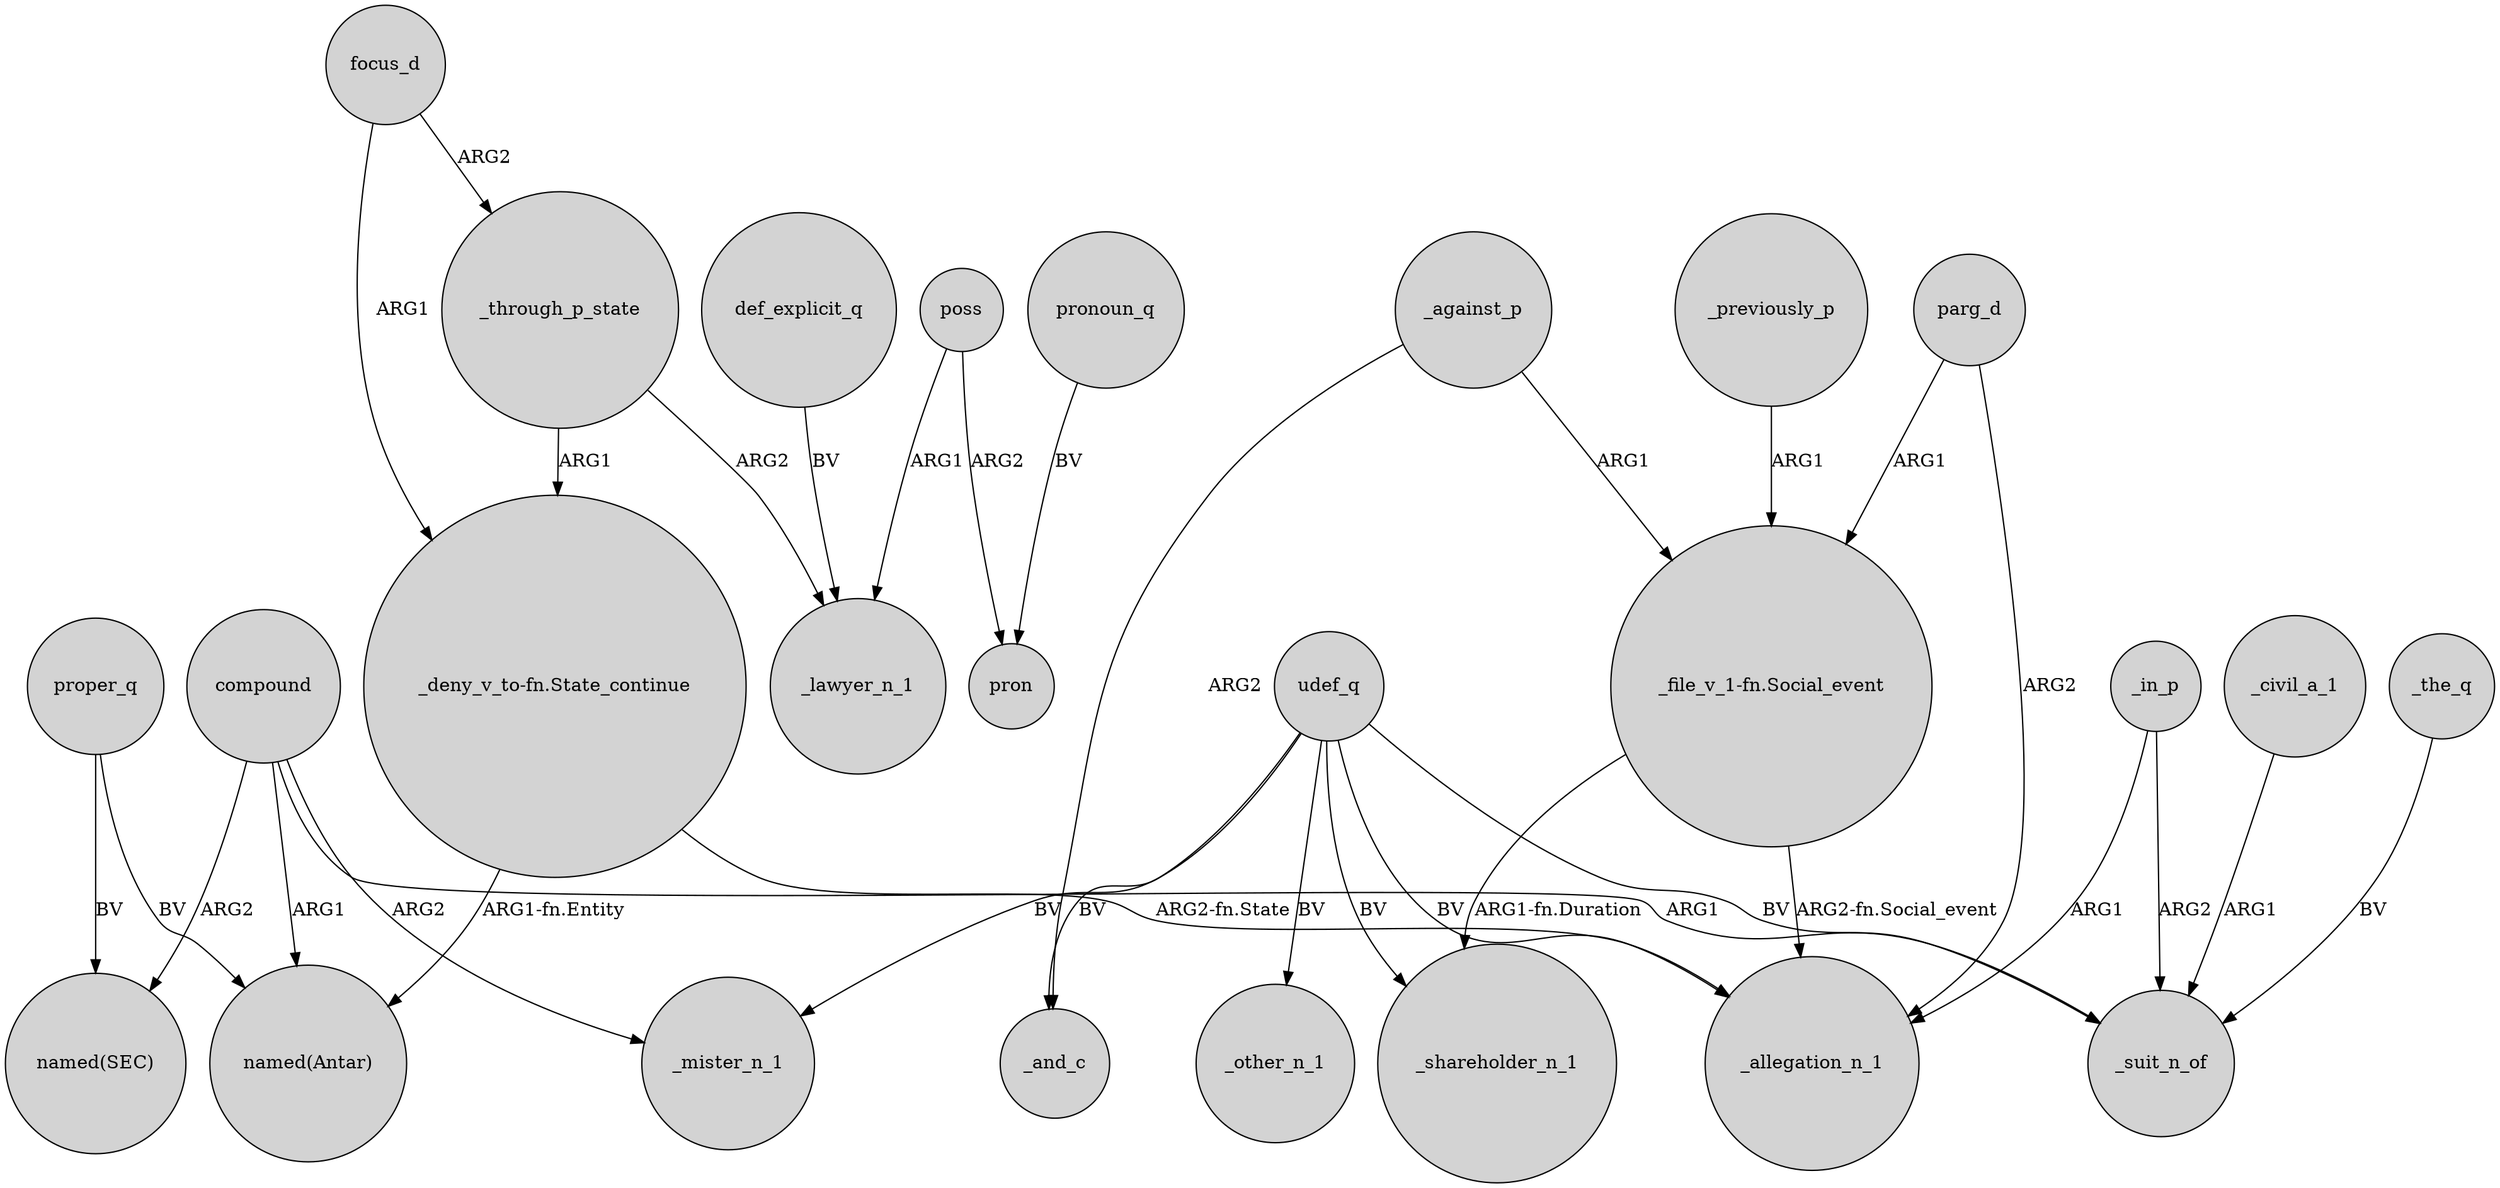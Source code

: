 digraph {
	node [shape=circle style=filled]
	compound -> _mister_n_1 [label=ARG2]
	poss -> _lawyer_n_1 [label=ARG1]
	_against_p -> _and_c [label=ARG2]
	udef_q -> _shareholder_n_1 [label=BV]
	focus_d -> "_deny_v_to-fn.State_continue" [label=ARG1]
	compound -> "named(Antar)" [label=ARG1]
	"_deny_v_to-fn.State_continue" -> _allegation_n_1 [label="ARG2-fn.State"]
	udef_q -> _other_n_1 [label=BV]
	compound -> "named(SEC)" [label=ARG2]
	_civil_a_1 -> _suit_n_of [label=ARG1]
	udef_q -> _and_c [label=BV]
	udef_q -> _mister_n_1 [label=BV]
	_against_p -> "_file_v_1-fn.Social_event" [label=ARG1]
	_in_p -> _allegation_n_1 [label=ARG1]
	pronoun_q -> pron [label=BV]
	proper_q -> "named(SEC)" [label=BV]
	poss -> pron [label=ARG2]
	focus_d -> _through_p_state [label=ARG2]
	udef_q -> _allegation_n_1 [label=BV]
	_previously_p -> "_file_v_1-fn.Social_event" [label=ARG1]
	"_file_v_1-fn.Social_event" -> _allegation_n_1 [label="ARG2-fn.Social_event"]
	parg_d -> "_file_v_1-fn.Social_event" [label=ARG1]
	_in_p -> _suit_n_of [label=ARG2]
	compound -> _suit_n_of [label=ARG1]
	proper_q -> "named(Antar)" [label=BV]
	parg_d -> _allegation_n_1 [label=ARG2]
	udef_q -> _suit_n_of [label=BV]
	def_explicit_q -> _lawyer_n_1 [label=BV]
	_the_q -> _suit_n_of [label=BV]
	"_deny_v_to-fn.State_continue" -> "named(Antar)" [label="ARG1-fn.Entity"]
	_through_p_state -> _lawyer_n_1 [label=ARG2]
	"_file_v_1-fn.Social_event" -> _shareholder_n_1 [label="ARG1-fn.Duration"]
	_through_p_state -> "_deny_v_to-fn.State_continue" [label=ARG1]
}
